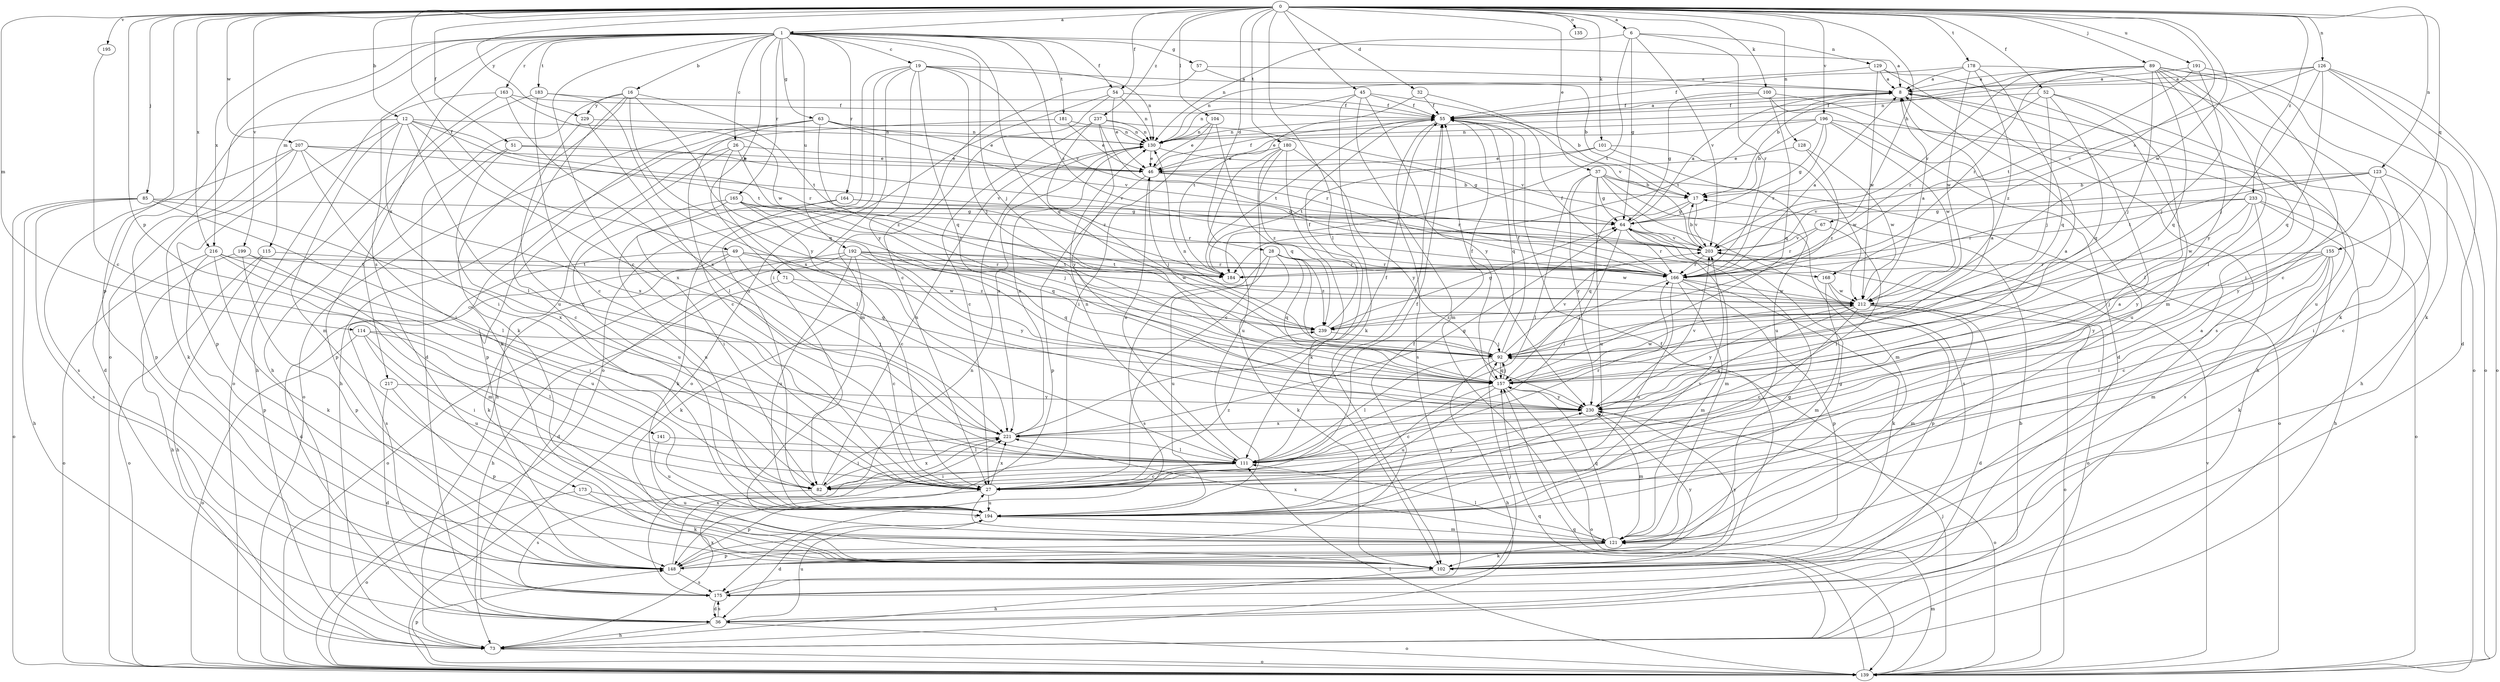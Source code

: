 strict digraph  {
0;
1;
6;
8;
12;
16;
17;
19;
26;
27;
28;
32;
36;
37;
45;
46;
49;
51;
52;
54;
55;
57;
63;
64;
67;
71;
73;
82;
85;
89;
92;
100;
101;
102;
104;
111;
114;
115;
121;
123;
126;
128;
129;
130;
135;
139;
141;
148;
155;
157;
163;
164;
165;
166;
168;
173;
175;
178;
180;
181;
183;
184;
191;
192;
194;
195;
196;
199;
203;
207;
212;
216;
217;
221;
229;
230;
233;
237;
239;
0 -> 1  [label=a];
0 -> 6  [label=a];
0 -> 12  [label=b];
0 -> 28  [label=d];
0 -> 32  [label=d];
0 -> 37  [label=e];
0 -> 45  [label=e];
0 -> 49  [label=f];
0 -> 51  [label=f];
0 -> 52  [label=f];
0 -> 54  [label=f];
0 -> 67  [label=h];
0 -> 85  [label=j];
0 -> 89  [label=j];
0 -> 100  [label=k];
0 -> 101  [label=k];
0 -> 104  [label=l];
0 -> 111  [label=l];
0 -> 114  [label=m];
0 -> 123  [label=n];
0 -> 126  [label=n];
0 -> 128  [label=n];
0 -> 135  [label=o];
0 -> 141  [label=p];
0 -> 148  [label=p];
0 -> 155  [label=q];
0 -> 168  [label=s];
0 -> 178  [label=t];
0 -> 180  [label=t];
0 -> 191  [label=u];
0 -> 195  [label=v];
0 -> 196  [label=v];
0 -> 199  [label=v];
0 -> 207  [label=w];
0 -> 212  [label=w];
0 -> 216  [label=x];
0 -> 229  [label=y];
0 -> 233  [label=z];
0 -> 237  [label=z];
1 -> 8  [label=a];
1 -> 16  [label=b];
1 -> 19  [label=c];
1 -> 26  [label=c];
1 -> 27  [label=c];
1 -> 54  [label=f];
1 -> 57  [label=g];
1 -> 63  [label=g];
1 -> 71  [label=h];
1 -> 92  [label=j];
1 -> 115  [label=m];
1 -> 139  [label=o];
1 -> 157  [label=q];
1 -> 163  [label=r];
1 -> 164  [label=r];
1 -> 165  [label=r];
1 -> 168  [label=s];
1 -> 173  [label=s];
1 -> 181  [label=t];
1 -> 183  [label=t];
1 -> 192  [label=u];
1 -> 216  [label=x];
1 -> 217  [label=x];
6 -> 64  [label=g];
6 -> 129  [label=n];
6 -> 130  [label=n];
6 -> 166  [label=r];
6 -> 184  [label=t];
6 -> 203  [label=v];
8 -> 55  [label=f];
8 -> 184  [label=t];
12 -> 36  [label=d];
12 -> 82  [label=i];
12 -> 111  [label=l];
12 -> 121  [label=m];
12 -> 130  [label=n];
12 -> 148  [label=p];
12 -> 166  [label=r];
12 -> 184  [label=t];
12 -> 221  [label=x];
16 -> 36  [label=d];
16 -> 102  [label=k];
16 -> 157  [label=q];
16 -> 184  [label=t];
16 -> 194  [label=u];
16 -> 229  [label=y];
16 -> 230  [label=y];
17 -> 64  [label=g];
17 -> 157  [label=q];
17 -> 203  [label=v];
19 -> 8  [label=a];
19 -> 82  [label=i];
19 -> 92  [label=j];
19 -> 130  [label=n];
19 -> 139  [label=o];
19 -> 157  [label=q];
19 -> 194  [label=u];
19 -> 203  [label=v];
19 -> 230  [label=y];
26 -> 46  [label=e];
26 -> 73  [label=h];
26 -> 111  [label=l];
26 -> 148  [label=p];
26 -> 239  [label=z];
27 -> 55  [label=f];
27 -> 148  [label=p];
27 -> 194  [label=u];
27 -> 221  [label=x];
27 -> 230  [label=y];
27 -> 239  [label=z];
28 -> 102  [label=k];
28 -> 157  [label=q];
28 -> 166  [label=r];
28 -> 175  [label=s];
28 -> 194  [label=u];
28 -> 212  [label=w];
28 -> 239  [label=z];
32 -> 55  [label=f];
32 -> 184  [label=t];
32 -> 203  [label=v];
36 -> 73  [label=h];
36 -> 139  [label=o];
36 -> 175  [label=s];
36 -> 194  [label=u];
37 -> 17  [label=b];
37 -> 64  [label=g];
37 -> 111  [label=l];
37 -> 121  [label=m];
37 -> 139  [label=o];
37 -> 175  [label=s];
37 -> 194  [label=u];
37 -> 230  [label=y];
45 -> 17  [label=b];
45 -> 55  [label=f];
45 -> 102  [label=k];
45 -> 121  [label=m];
45 -> 130  [label=n];
45 -> 230  [label=y];
46 -> 17  [label=b];
46 -> 55  [label=f];
46 -> 92  [label=j];
46 -> 148  [label=p];
46 -> 166  [label=r];
49 -> 36  [label=d];
49 -> 102  [label=k];
49 -> 157  [label=q];
49 -> 166  [label=r];
49 -> 175  [label=s];
49 -> 184  [label=t];
49 -> 239  [label=z];
51 -> 27  [label=c];
51 -> 46  [label=e];
51 -> 148  [label=p];
51 -> 203  [label=v];
52 -> 55  [label=f];
52 -> 92  [label=j];
52 -> 111  [label=l];
52 -> 157  [label=q];
52 -> 166  [label=r];
52 -> 194  [label=u];
54 -> 46  [label=e];
54 -> 55  [label=f];
54 -> 121  [label=m];
54 -> 130  [label=n];
54 -> 139  [label=o];
55 -> 8  [label=a];
55 -> 130  [label=n];
55 -> 157  [label=q];
55 -> 175  [label=s];
55 -> 184  [label=t];
57 -> 8  [label=a];
57 -> 17  [label=b];
57 -> 27  [label=c];
63 -> 27  [label=c];
63 -> 46  [label=e];
63 -> 102  [label=k];
63 -> 130  [label=n];
63 -> 139  [label=o];
63 -> 203  [label=v];
63 -> 239  [label=z];
64 -> 8  [label=a];
64 -> 111  [label=l];
64 -> 121  [label=m];
64 -> 166  [label=r];
64 -> 203  [label=v];
67 -> 111  [label=l];
67 -> 166  [label=r];
67 -> 203  [label=v];
71 -> 27  [label=c];
71 -> 73  [label=h];
71 -> 212  [label=w];
73 -> 17  [label=b];
73 -> 139  [label=o];
73 -> 157  [label=q];
73 -> 221  [label=x];
82 -> 130  [label=n];
82 -> 175  [label=s];
82 -> 221  [label=x];
85 -> 64  [label=g];
85 -> 73  [label=h];
85 -> 111  [label=l];
85 -> 139  [label=o];
85 -> 175  [label=s];
85 -> 221  [label=x];
89 -> 8  [label=a];
89 -> 17  [label=b];
89 -> 27  [label=c];
89 -> 82  [label=i];
89 -> 92  [label=j];
89 -> 111  [label=l];
89 -> 139  [label=o];
89 -> 157  [label=q];
89 -> 166  [label=r];
89 -> 203  [label=v];
89 -> 230  [label=y];
92 -> 55  [label=f];
92 -> 73  [label=h];
92 -> 111  [label=l];
92 -> 130  [label=n];
92 -> 157  [label=q];
92 -> 203  [label=v];
100 -> 36  [label=d];
100 -> 55  [label=f];
100 -> 64  [label=g];
100 -> 73  [label=h];
100 -> 157  [label=q];
101 -> 46  [label=e];
101 -> 184  [label=t];
101 -> 194  [label=u];
101 -> 212  [label=w];
102 -> 8  [label=a];
102 -> 55  [label=f];
102 -> 73  [label=h];
102 -> 230  [label=y];
104 -> 46  [label=e];
104 -> 82  [label=i];
104 -> 130  [label=n];
104 -> 157  [label=q];
111 -> 27  [label=c];
111 -> 46  [label=e];
111 -> 55  [label=f];
111 -> 82  [label=i];
111 -> 130  [label=n];
111 -> 166  [label=r];
114 -> 82  [label=i];
114 -> 92  [label=j];
114 -> 111  [label=l];
114 -> 139  [label=o];
114 -> 194  [label=u];
115 -> 73  [label=h];
115 -> 139  [label=o];
115 -> 184  [label=t];
121 -> 27  [label=c];
121 -> 64  [label=g];
121 -> 102  [label=k];
121 -> 111  [label=l];
121 -> 148  [label=p];
121 -> 157  [label=q];
121 -> 221  [label=x];
123 -> 17  [label=b];
123 -> 27  [label=c];
123 -> 82  [label=i];
123 -> 184  [label=t];
123 -> 203  [label=v];
123 -> 230  [label=y];
126 -> 8  [label=a];
126 -> 36  [label=d];
126 -> 92  [label=j];
126 -> 102  [label=k];
126 -> 130  [label=n];
126 -> 139  [label=o];
126 -> 157  [label=q];
126 -> 203  [label=v];
128 -> 46  [label=e];
128 -> 212  [label=w];
128 -> 239  [label=z];
129 -> 8  [label=a];
129 -> 121  [label=m];
129 -> 130  [label=n];
129 -> 175  [label=s];
129 -> 212  [label=w];
130 -> 46  [label=e];
130 -> 64  [label=g];
130 -> 221  [label=x];
139 -> 92  [label=j];
139 -> 111  [label=l];
139 -> 121  [label=m];
139 -> 148  [label=p];
139 -> 157  [label=q];
139 -> 203  [label=v];
141 -> 111  [label=l];
141 -> 194  [label=u];
148 -> 55  [label=f];
148 -> 64  [label=g];
148 -> 175  [label=s];
148 -> 221  [label=x];
148 -> 230  [label=y];
155 -> 27  [label=c];
155 -> 82  [label=i];
155 -> 92  [label=j];
155 -> 102  [label=k];
155 -> 121  [label=m];
155 -> 166  [label=r];
155 -> 230  [label=y];
157 -> 8  [label=a];
157 -> 27  [label=c];
157 -> 55  [label=f];
157 -> 92  [label=j];
157 -> 139  [label=o];
157 -> 194  [label=u];
157 -> 212  [label=w];
157 -> 230  [label=y];
163 -> 55  [label=f];
163 -> 73  [label=h];
163 -> 139  [label=o];
163 -> 212  [label=w];
163 -> 221  [label=x];
164 -> 64  [label=g];
164 -> 102  [label=k];
164 -> 166  [label=r];
164 -> 194  [label=u];
165 -> 27  [label=c];
165 -> 64  [label=g];
165 -> 82  [label=i];
165 -> 92  [label=j];
165 -> 157  [label=q];
165 -> 194  [label=u];
166 -> 8  [label=a];
166 -> 55  [label=f];
166 -> 92  [label=j];
166 -> 102  [label=k];
166 -> 121  [label=m];
166 -> 148  [label=p];
166 -> 194  [label=u];
166 -> 212  [label=w];
168 -> 121  [label=m];
168 -> 148  [label=p];
168 -> 212  [label=w];
173 -> 102  [label=k];
173 -> 139  [label=o];
173 -> 194  [label=u];
175 -> 36  [label=d];
175 -> 92  [label=j];
175 -> 130  [label=n];
178 -> 8  [label=a];
178 -> 55  [label=f];
178 -> 102  [label=k];
178 -> 157  [label=q];
178 -> 212  [label=w];
178 -> 239  [label=z];
180 -> 27  [label=c];
180 -> 46  [label=e];
180 -> 102  [label=k];
180 -> 194  [label=u];
180 -> 230  [label=y];
180 -> 239  [label=z];
181 -> 46  [label=e];
181 -> 73  [label=h];
181 -> 130  [label=n];
183 -> 27  [label=c];
183 -> 55  [label=f];
183 -> 73  [label=h];
183 -> 221  [label=x];
191 -> 8  [label=a];
191 -> 92  [label=j];
191 -> 139  [label=o];
191 -> 184  [label=t];
192 -> 36  [label=d];
192 -> 102  [label=k];
192 -> 139  [label=o];
192 -> 157  [label=q];
192 -> 166  [label=r];
192 -> 184  [label=t];
192 -> 194  [label=u];
192 -> 212  [label=w];
192 -> 230  [label=y];
194 -> 8  [label=a];
194 -> 36  [label=d];
194 -> 121  [label=m];
194 -> 203  [label=v];
195 -> 27  [label=c];
196 -> 17  [label=b];
196 -> 46  [label=e];
196 -> 64  [label=g];
196 -> 73  [label=h];
196 -> 130  [label=n];
196 -> 166  [label=r];
196 -> 194  [label=u];
196 -> 212  [label=w];
199 -> 73  [label=h];
199 -> 121  [label=m];
199 -> 148  [label=p];
199 -> 184  [label=t];
203 -> 17  [label=b];
203 -> 139  [label=o];
203 -> 166  [label=r];
207 -> 46  [label=e];
207 -> 82  [label=i];
207 -> 102  [label=k];
207 -> 148  [label=p];
207 -> 175  [label=s];
207 -> 203  [label=v];
207 -> 221  [label=x];
212 -> 8  [label=a];
212 -> 27  [label=c];
212 -> 36  [label=d];
212 -> 121  [label=m];
212 -> 139  [label=o];
212 -> 221  [label=x];
212 -> 230  [label=y];
212 -> 239  [label=z];
216 -> 82  [label=i];
216 -> 102  [label=k];
216 -> 139  [label=o];
216 -> 148  [label=p];
216 -> 166  [label=r];
216 -> 194  [label=u];
217 -> 36  [label=d];
217 -> 148  [label=p];
217 -> 230  [label=y];
221 -> 55  [label=f];
221 -> 64  [label=g];
221 -> 82  [label=i];
221 -> 111  [label=l];
221 -> 130  [label=n];
229 -> 27  [label=c];
229 -> 111  [label=l];
229 -> 130  [label=n];
230 -> 8  [label=a];
230 -> 121  [label=m];
230 -> 139  [label=o];
230 -> 203  [label=v];
230 -> 221  [label=x];
233 -> 64  [label=g];
233 -> 73  [label=h];
233 -> 139  [label=o];
233 -> 166  [label=r];
233 -> 175  [label=s];
233 -> 212  [label=w];
233 -> 230  [label=y];
237 -> 27  [label=c];
237 -> 130  [label=n];
237 -> 166  [label=r];
237 -> 203  [label=v];
237 -> 230  [label=y];
237 -> 239  [label=z];
239 -> 55  [label=f];
239 -> 64  [label=g];
239 -> 92  [label=j];
}
